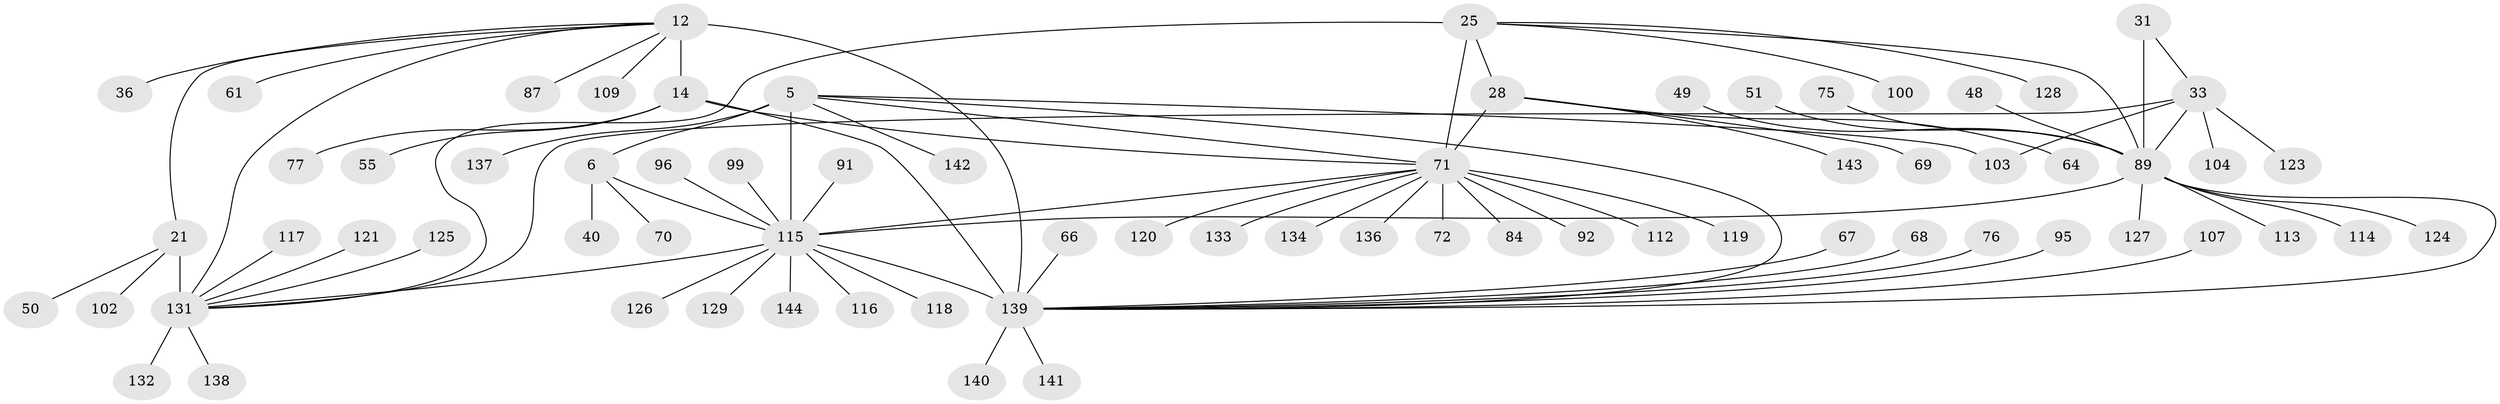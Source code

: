 // original degree distribution, {8: 0.0625, 9: 0.041666666666666664, 7: 0.034722222222222224, 12: 0.006944444444444444, 15: 0.006944444444444444, 10: 0.027777777777777776, 11: 0.020833333333333332, 13: 0.013888888888888888, 16: 0.006944444444444444, 6: 0.013888888888888888, 14: 0.006944444444444444, 1: 0.5972222222222222, 2: 0.1388888888888889, 3: 0.020833333333333332}
// Generated by graph-tools (version 1.1) at 2025/54/03/09/25 04:54:07]
// undirected, 72 vertices, 85 edges
graph export_dot {
graph [start="1"]
  node [color=gray90,style=filled];
  5 [super="+2"];
  6 [super="+3"];
  12 [super="+10"];
  14 [super="+11"];
  21 [super="+20"];
  25 [super="+24"];
  28 [super="+27"];
  31 [super="+29"];
  33 [super="+30"];
  36;
  40;
  48;
  49;
  50;
  51;
  55;
  61;
  64;
  66;
  67;
  68;
  69;
  70;
  71 [super="+45+23+26+58+54+60+65"];
  72;
  75;
  76;
  77;
  84;
  87;
  89 [super="+41"];
  91;
  92;
  95;
  96;
  99;
  100;
  102;
  103;
  104 [super="+79"];
  107;
  109;
  112 [super="+57"];
  113;
  114 [super="+105"];
  115 [super="+111+62+78+83+86"];
  116;
  117;
  118;
  119;
  120;
  121;
  123;
  124;
  125;
  126;
  127;
  128;
  129;
  131 [super="+106+18+42+44+52+59+73+81+85+19+122+88+90+93+94+97+98+101+108+110"];
  132 [super="+74+130"];
  133;
  134 [super="+53"];
  136;
  137;
  138 [super="+135"];
  139 [super="+13"];
  140;
  141;
  142;
  143 [super="+80"];
  144;
  5 -- 6 [weight=4];
  5 -- 137;
  5 -- 139 [weight=2];
  5 -- 142;
  5 -- 103;
  5 -- 71;
  5 -- 115 [weight=6];
  6 -- 70;
  6 -- 40;
  6 -- 115 [weight=6];
  12 -- 14 [weight=4];
  12 -- 21;
  12 -- 61;
  12 -- 36;
  12 -- 109;
  12 -- 87;
  12 -- 139 [weight=6];
  12 -- 131;
  14 -- 77;
  14 -- 55;
  14 -- 71;
  14 -- 139 [weight=6];
  21 -- 50;
  21 -- 102;
  21 -- 131 [weight=10];
  25 -- 28 [weight=4];
  25 -- 100;
  25 -- 128;
  25 -- 71 [weight=6];
  25 -- 131;
  25 -- 89;
  28 -- 69;
  28 -- 64;
  28 -- 143;
  28 -- 71 [weight=6];
  31 -- 33 [weight=4];
  31 -- 89 [weight=6];
  33 -- 103;
  33 -- 123;
  33 -- 104;
  33 -- 131;
  33 -- 89 [weight=6];
  48 -- 89;
  49 -- 89;
  51 -- 89;
  66 -- 139;
  67 -- 139;
  68 -- 139;
  71 -- 136;
  71 -- 112;
  71 -- 115 [weight=3];
  71 -- 84;
  71 -- 119;
  71 -- 133;
  71 -- 134;
  71 -- 72;
  71 -- 120;
  71 -- 92;
  75 -- 89;
  76 -- 139;
  89 -- 139 [weight=2];
  89 -- 127;
  89 -- 113;
  89 -- 114;
  89 -- 115;
  89 -- 124;
  91 -- 115;
  95 -- 139;
  96 -- 115;
  99 -- 115;
  107 -- 139;
  115 -- 129;
  115 -- 144;
  115 -- 116;
  115 -- 118;
  115 -- 126;
  115 -- 131;
  115 -- 139;
  117 -- 131;
  121 -- 131;
  125 -- 131;
  131 -- 132;
  131 -- 138;
  139 -- 140;
  139 -- 141;
}
